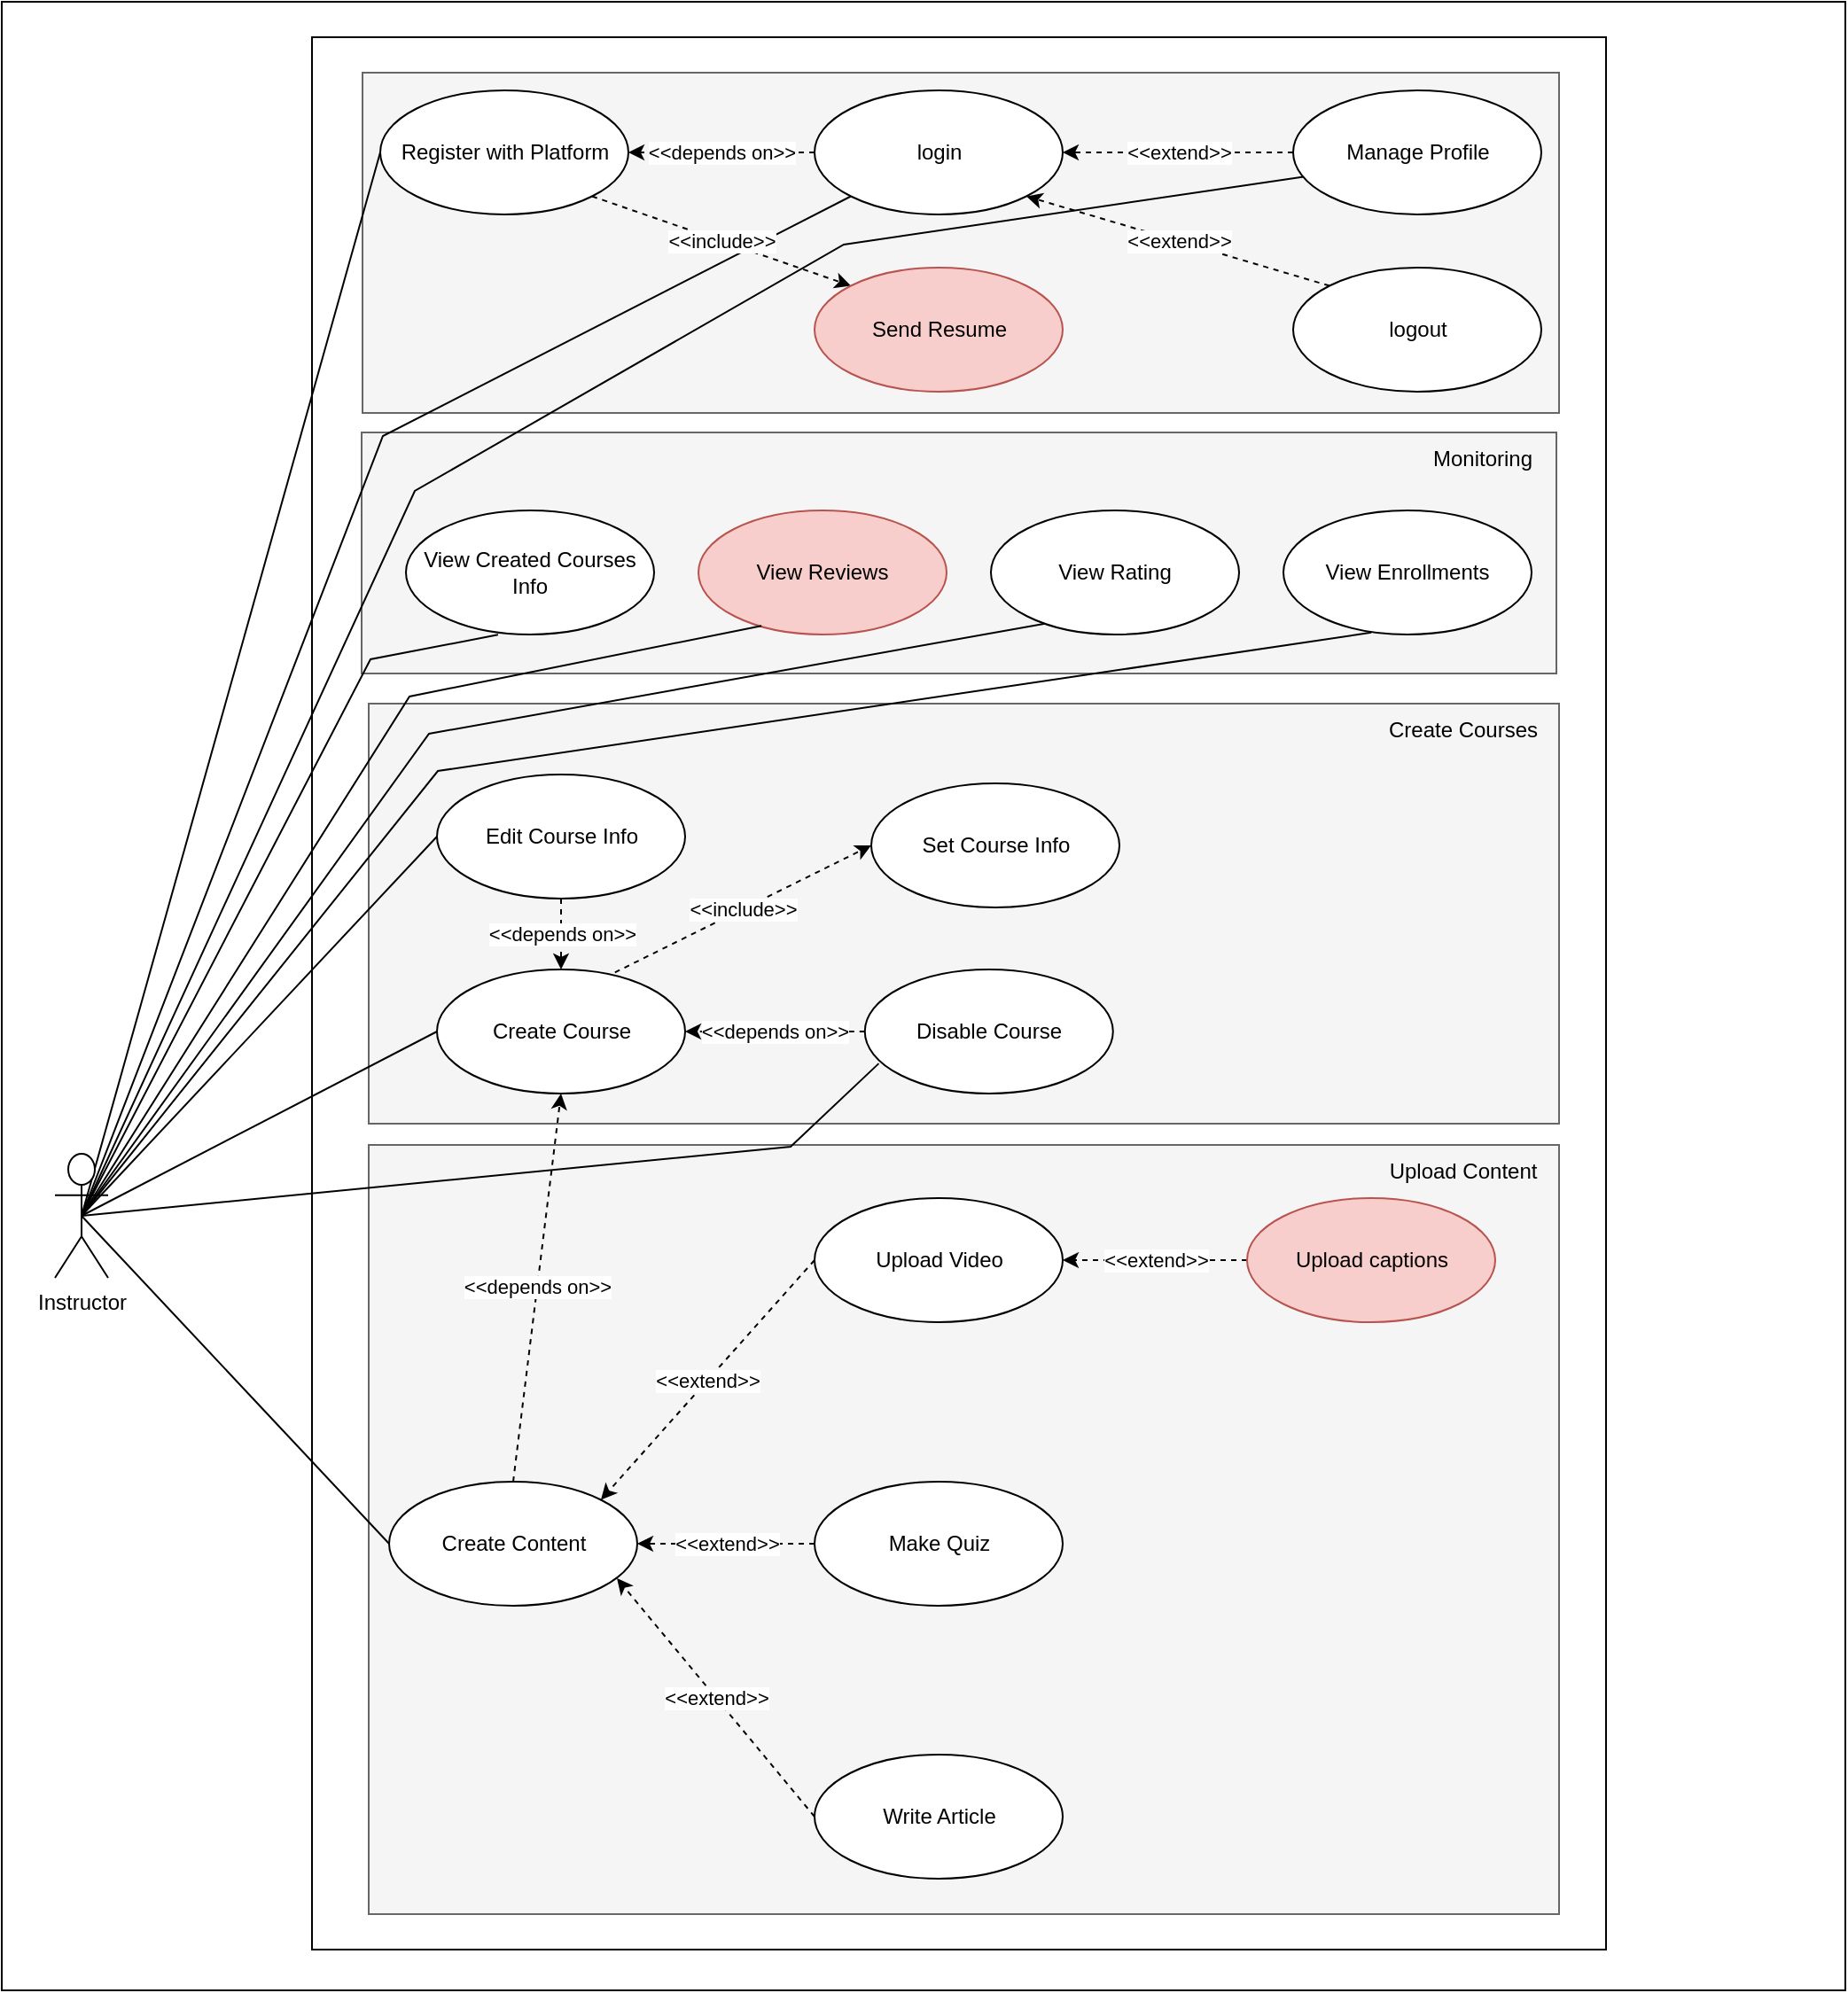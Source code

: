 <mxfile version="22.0.0" type="github">
  <diagram name="Page-1" id="Ath-aDZ8YuKglKGgoTV4">
    <mxGraphModel dx="-218" dy="-3914" grid="0" gridSize="10" guides="1" tooltips="1" connect="1" arrows="1" fold="1" page="1" pageScale="1" pageWidth="827" pageHeight="1169" math="0" shadow="0">
      <root>
        <mxCell id="0" />
        <mxCell id="1" parent="0" />
        <mxCell id="3T8ll0gjCyf6V18zdm9L-1" value="" style="rounded=0;whiteSpace=wrap;html=1;movable=1;resizable=1;rotatable=1;deletable=1;editable=1;locked=0;connectable=1;" parent="1" vertex="1">
          <mxGeometry x="2465" y="5333" width="1040" height="1122" as="geometry" />
        </mxCell>
        <mxCell id="3T8ll0gjCyf6V18zdm9L-2" value="" style="rounded=0;whiteSpace=wrap;html=1;movable=1;resizable=1;rotatable=1;deletable=1;editable=1;locked=0;connectable=1;" parent="1" vertex="1">
          <mxGeometry x="2640" y="5353" width="730" height="1079" as="geometry" />
        </mxCell>
        <mxCell id="3T8ll0gjCyf6V18zdm9L-5" value="" style="rounded=0;whiteSpace=wrap;html=1;fillColor=#f5f5f5;strokeColor=#666666;fontColor=#333333;" parent="1" vertex="1">
          <mxGeometry x="2668" y="5576" width="674" height="136" as="geometry" />
        </mxCell>
        <mxCell id="3T8ll0gjCyf6V18zdm9L-6" value="" style="rounded=0;whiteSpace=wrap;html=1;fillColor=#f5f5f5;strokeColor=#666666;fontColor=#333333;" parent="1" vertex="1">
          <mxGeometry x="2668.5" y="5373" width="675" height="192" as="geometry" />
        </mxCell>
        <mxCell id="3T8ll0gjCyf6V18zdm9L-9" style="rounded=0;orthogonalLoop=1;jettySize=auto;html=1;exitX=0.5;exitY=0.5;exitDx=0;exitDy=0;exitPerimeter=0;entryX=0;entryY=0.5;entryDx=0;entryDy=0;endArrow=none;endFill=0;" parent="1" source="3T8ll0gjCyf6V18zdm9L-19" target="3T8ll0gjCyf6V18zdm9L-25" edge="1">
          <mxGeometry relative="1" as="geometry" />
        </mxCell>
        <mxCell id="3T8ll0gjCyf6V18zdm9L-10" style="rounded=0;orthogonalLoop=1;jettySize=auto;html=1;exitX=0.5;exitY=0.5;exitDx=0;exitDy=0;exitPerimeter=0;entryX=0;entryY=1;entryDx=0;entryDy=0;endArrow=none;endFill=0;" parent="1" source="3T8ll0gjCyf6V18zdm9L-19" target="3T8ll0gjCyf6V18zdm9L-21" edge="1">
          <mxGeometry relative="1" as="geometry">
            <Array as="points">
              <mxPoint x="2680" y="5578" />
            </Array>
          </mxGeometry>
        </mxCell>
        <mxCell id="3T8ll0gjCyf6V18zdm9L-11" style="rounded=0;orthogonalLoop=1;jettySize=auto;html=1;exitX=0.5;exitY=0.5;exitDx=0;exitDy=0;exitPerimeter=0;entryX=0.371;entryY=1.002;entryDx=0;entryDy=0;endArrow=none;endFill=0;entryPerimeter=0;" parent="1" source="3T8ll0gjCyf6V18zdm9L-19" target="3T8ll0gjCyf6V18zdm9L-30" edge="1">
          <mxGeometry relative="1" as="geometry">
            <Array as="points">
              <mxPoint x="2673" y="5704" />
            </Array>
          </mxGeometry>
        </mxCell>
        <mxCell id="3T8ll0gjCyf6V18zdm9L-74" style="rounded=0;orthogonalLoop=1;jettySize=auto;html=1;exitX=0.5;exitY=0.5;exitDx=0;exitDy=0;exitPerimeter=0;entryX=0.042;entryY=0.696;entryDx=0;entryDy=0;entryPerimeter=0;endArrow=none;endFill=0;" parent="1" source="3T8ll0gjCyf6V18zdm9L-19" target="3T8ll0gjCyf6V18zdm9L-23" edge="1">
          <mxGeometry relative="1" as="geometry">
            <Array as="points">
              <mxPoint x="2698" y="5609" />
              <mxPoint x="2940" y="5470" />
            </Array>
          </mxGeometry>
        </mxCell>
        <mxCell id="3T8ll0gjCyf6V18zdm9L-19" value="Instructor" style="shape=umlActor;verticalLabelPosition=bottom;verticalAlign=top;html=1;outlineConnect=0;" parent="1" vertex="1">
          <mxGeometry x="2495" y="5983" width="30" height="70" as="geometry" />
        </mxCell>
        <mxCell id="3T8ll0gjCyf6V18zdm9L-20" value="&amp;lt;&amp;lt;depends on&amp;gt;&amp;gt;" style="rounded=0;orthogonalLoop=1;jettySize=auto;html=1;exitX=0;exitY=0.5;exitDx=0;exitDy=0;dashed=1;" parent="1" source="3T8ll0gjCyf6V18zdm9L-21" target="3T8ll0gjCyf6V18zdm9L-25" edge="1">
          <mxGeometry relative="1" as="geometry" />
        </mxCell>
        <mxCell id="3T8ll0gjCyf6V18zdm9L-21" value="login" style="ellipse;whiteSpace=wrap;html=1;" parent="1" vertex="1">
          <mxGeometry x="2923.5" y="5383" width="140" height="70" as="geometry" />
        </mxCell>
        <mxCell id="3T8ll0gjCyf6V18zdm9L-22" value="&amp;lt;&amp;lt;extend&amp;gt;&amp;gt;" style="edgeStyle=orthogonalEdgeStyle;rounded=0;orthogonalLoop=1;jettySize=auto;html=1;dashed=1;" parent="1" source="3T8ll0gjCyf6V18zdm9L-23" target="3T8ll0gjCyf6V18zdm9L-21" edge="1">
          <mxGeometry relative="1" as="geometry" />
        </mxCell>
        <mxCell id="3T8ll0gjCyf6V18zdm9L-23" value="Manage Profile" style="ellipse;whiteSpace=wrap;html=1;" parent="1" vertex="1">
          <mxGeometry x="3193.5" y="5383" width="140" height="70" as="geometry" />
        </mxCell>
        <mxCell id="3T8ll0gjCyf6V18zdm9L-24" value="&amp;lt;&amp;lt;include&amp;gt;&amp;gt;" style="rounded=0;orthogonalLoop=1;jettySize=auto;html=1;exitX=1;exitY=1;exitDx=0;exitDy=0;entryX=0;entryY=0;entryDx=0;entryDy=0;dashed=1;" parent="1" source="3T8ll0gjCyf6V18zdm9L-25" target="3T8ll0gjCyf6V18zdm9L-26" edge="1">
          <mxGeometry relative="1" as="geometry" />
        </mxCell>
        <mxCell id="3T8ll0gjCyf6V18zdm9L-25" value="Register with Platform" style="ellipse;whiteSpace=wrap;html=1;" parent="1" vertex="1">
          <mxGeometry x="2678.5" y="5383" width="140" height="70" as="geometry" />
        </mxCell>
        <mxCell id="3T8ll0gjCyf6V18zdm9L-26" value="&lt;span data-lucid-content=&quot;{&amp;quot;t&amp;quot;:&amp;quot;Send Resume to Acadamic Manager&amp;quot;,&amp;quot;m&amp;quot;:[]}&quot; data-lucid-type=&quot;application/vnd.lucid.text&quot;&gt;&lt;span&gt;Send Resume&lt;/span&gt;&lt;/span&gt;" style="ellipse;whiteSpace=wrap;html=1;fillColor=#f8cecc;strokeColor=#b85450;" parent="1" vertex="1">
          <mxGeometry x="2923.5" y="5483" width="140" height="70" as="geometry" />
        </mxCell>
        <mxCell id="3T8ll0gjCyf6V18zdm9L-27" value="&amp;lt;&amp;lt;extend&amp;gt;&amp;gt;" style="rounded=0;orthogonalLoop=1;jettySize=auto;html=1;exitX=0;exitY=0;exitDx=0;exitDy=0;entryX=1;entryY=1;entryDx=0;entryDy=0;dashed=1;" parent="1" source="3T8ll0gjCyf6V18zdm9L-28" target="3T8ll0gjCyf6V18zdm9L-21" edge="1">
          <mxGeometry relative="1" as="geometry" />
        </mxCell>
        <mxCell id="3T8ll0gjCyf6V18zdm9L-28" value="logout" style="ellipse;whiteSpace=wrap;html=1;" parent="1" vertex="1">
          <mxGeometry x="3193.5" y="5483" width="140" height="70" as="geometry" />
        </mxCell>
        <mxCell id="3T8ll0gjCyf6V18zdm9L-29" value="Monitoring" style="text;html=1;align=center;verticalAlign=middle;resizable=0;points=[];autosize=1;strokeColor=none;fillColor=none;" parent="1" vertex="1">
          <mxGeometry x="3260" y="5576" width="80" height="30" as="geometry" />
        </mxCell>
        <mxCell id="3T8ll0gjCyf6V18zdm9L-30" value="View Created Courses Info" style="ellipse;whiteSpace=wrap;html=1;" parent="1" vertex="1">
          <mxGeometry x="2693" y="5620" width="140" height="70" as="geometry" />
        </mxCell>
        <mxCell id="3T8ll0gjCyf6V18zdm9L-31" value="View Reviews" style="ellipse;whiteSpace=wrap;html=1;fillColor=#f8cecc;strokeColor=#b85450;" parent="1" vertex="1">
          <mxGeometry x="2858" y="5620" width="140" height="70" as="geometry" />
        </mxCell>
        <mxCell id="3T8ll0gjCyf6V18zdm9L-32" value="View Rating" style="ellipse;whiteSpace=wrap;html=1;" parent="1" vertex="1">
          <mxGeometry x="3023" y="5620" width="140" height="70" as="geometry" />
        </mxCell>
        <mxCell id="3T8ll0gjCyf6V18zdm9L-34" value="View Enrollments" style="ellipse;whiteSpace=wrap;html=1;" parent="1" vertex="1">
          <mxGeometry x="3188" y="5620" width="140" height="70" as="geometry" />
        </mxCell>
        <mxCell id="eY1WQo2ULhyhx-jVLPHs-24" value="" style="rounded=0;whiteSpace=wrap;html=1;fillColor=#f5f5f5;strokeColor=#666666;fontColor=#333333;" parent="1" vertex="1">
          <mxGeometry x="2672" y="5729" width="671.5" height="237" as="geometry" />
        </mxCell>
        <mxCell id="eY1WQo2ULhyhx-jVLPHs-25" value="Create Courses" style="text;html=1;align=center;verticalAlign=middle;resizable=0;points=[];autosize=1;strokeColor=none;fillColor=none;" parent="1" vertex="1">
          <mxGeometry x="3233.5" y="5729" width="110" height="30" as="geometry" />
        </mxCell>
        <mxCell id="eY1WQo2ULhyhx-jVLPHs-38" value="&amp;lt;&amp;lt;include&amp;gt;&amp;gt;" style="rounded=0;orthogonalLoop=1;jettySize=auto;html=1;exitX=0.717;exitY=0.024;exitDx=0;exitDy=0;entryX=0;entryY=0.5;entryDx=0;entryDy=0;dashed=1;exitPerimeter=0;" parent="1" source="eY1WQo2ULhyhx-jVLPHs-36" target="eY1WQo2ULhyhx-jVLPHs-27" edge="1">
          <mxGeometry relative="1" as="geometry" />
        </mxCell>
        <mxCell id="eY1WQo2ULhyhx-jVLPHs-39" value="&amp;lt;&amp;lt;depends on&amp;gt;&amp;gt;" style="rounded=0;orthogonalLoop=1;jettySize=auto;html=1;exitX=0;exitY=0.5;exitDx=0;exitDy=0;entryX=1;entryY=0.5;entryDx=0;entryDy=0;dashed=1;" parent="1" source="eY1WQo2ULhyhx-jVLPHs-33" target="eY1WQo2ULhyhx-jVLPHs-36" edge="1">
          <mxGeometry relative="1" as="geometry" />
        </mxCell>
        <mxCell id="eY1WQo2ULhyhx-jVLPHs-27" value="Set Course Info" style="ellipse;whiteSpace=wrap;html=1;" parent="1" vertex="1">
          <mxGeometry x="2955.5" y="5774" width="140" height="70" as="geometry" />
        </mxCell>
        <mxCell id="eY1WQo2ULhyhx-jVLPHs-30" value="Edit Course Info" style="ellipse;whiteSpace=wrap;html=1;" parent="1" vertex="1">
          <mxGeometry x="2710.5" y="5769" width="140" height="70" as="geometry" />
        </mxCell>
        <mxCell id="eY1WQo2ULhyhx-jVLPHs-36" value="Create Course" style="ellipse;whiteSpace=wrap;html=1;" parent="1" vertex="1">
          <mxGeometry x="2710.5" y="5879" width="140" height="70" as="geometry" />
        </mxCell>
        <mxCell id="eY1WQo2ULhyhx-jVLPHs-33" value="Disable Course" style="ellipse;whiteSpace=wrap;html=1;" parent="1" vertex="1">
          <mxGeometry x="2951.88" y="5879" width="140" height="70" as="geometry" />
        </mxCell>
        <mxCell id="eY1WQo2ULhyhx-jVLPHs-2" value="" style="rounded=0;whiteSpace=wrap;html=1;fillColor=#f5f5f5;strokeColor=#666666;fontColor=#333333;fontStyle=1" parent="1" vertex="1">
          <mxGeometry x="2672" y="5978" width="671.5" height="434" as="geometry" />
        </mxCell>
        <mxCell id="eY1WQo2ULhyhx-jVLPHs-3" value="Upload Content" style="text;html=1;align=center;verticalAlign=middle;resizable=0;points=[];autosize=1;strokeColor=none;fillColor=none;" parent="1" vertex="1">
          <mxGeometry x="3233.5" y="5978" width="110" height="30" as="geometry" />
        </mxCell>
        <mxCell id="eY1WQo2ULhyhx-jVLPHs-20" value="&amp;lt;&amp;lt;extend&amp;gt;&amp;gt;" style="rounded=0;orthogonalLoop=1;jettySize=auto;html=1;exitX=0;exitY=0.5;exitDx=0;exitDy=0;entryX=1;entryY=0.5;entryDx=0;entryDy=0;dashed=1;" parent="1" source="eY1WQo2ULhyhx-jVLPHs-9" target="eY1WQo2ULhyhx-jVLPHs-12" edge="1">
          <mxGeometry relative="1" as="geometry" />
        </mxCell>
        <mxCell id="eY1WQo2ULhyhx-jVLPHs-21" value="&amp;lt;&amp;lt;extend&amp;gt;&amp;gt;" style="rounded=0;orthogonalLoop=1;jettySize=auto;html=1;exitX=0;exitY=0.5;exitDx=0;exitDy=0;entryX=0.918;entryY=0.779;entryDx=0;entryDy=0;entryPerimeter=0;dashed=1;" parent="1" source="eY1WQo2ULhyhx-jVLPHs-6" target="eY1WQo2ULhyhx-jVLPHs-18" edge="1">
          <mxGeometry relative="1" as="geometry" />
        </mxCell>
        <mxCell id="eY1WQo2ULhyhx-jVLPHs-22" value="&amp;lt;&amp;lt;extend&amp;gt;&amp;gt;" style="rounded=0;orthogonalLoop=1;jettySize=auto;html=1;exitX=0;exitY=0.5;exitDx=0;exitDy=0;entryX=1;entryY=0;entryDx=0;entryDy=0;dashed=1;" parent="1" source="eY1WQo2ULhyhx-jVLPHs-12" target="eY1WQo2ULhyhx-jVLPHs-18" edge="1">
          <mxGeometry relative="1" as="geometry" />
        </mxCell>
        <mxCell id="eY1WQo2ULhyhx-jVLPHs-23" value="&amp;lt;&amp;lt;extend&amp;gt;&amp;gt;" style="rounded=0;orthogonalLoop=1;jettySize=auto;html=1;entryX=1;entryY=0.5;entryDx=0;entryDy=0;dashed=1;" parent="1" source="eY1WQo2ULhyhx-jVLPHs-15" target="eY1WQo2ULhyhx-jVLPHs-18" edge="1">
          <mxGeometry relative="1" as="geometry" />
        </mxCell>
        <mxCell id="eY1WQo2ULhyhx-jVLPHs-9" value="Upload captions" style="ellipse;whiteSpace=wrap;html=1;fillColor=#f8cecc;strokeColor=#b85450;" parent="1" vertex="1">
          <mxGeometry x="3167.5" y="6008" width="140" height="70" as="geometry" />
        </mxCell>
        <mxCell id="eY1WQo2ULhyhx-jVLPHs-12" value="Upload Video" style="ellipse;whiteSpace=wrap;html=1;" parent="1" vertex="1">
          <mxGeometry x="2923.5" y="6008" width="140" height="70" as="geometry" />
        </mxCell>
        <mxCell id="eY1WQo2ULhyhx-jVLPHs-18" value="Create Content" style="ellipse;whiteSpace=wrap;html=1;" parent="1" vertex="1">
          <mxGeometry x="2683.5" y="6168" width="140" height="70" as="geometry" />
        </mxCell>
        <mxCell id="eY1WQo2ULhyhx-jVLPHs-15" value="Make Quiz" style="ellipse;whiteSpace=wrap;html=1;" parent="1" vertex="1">
          <mxGeometry x="2923.5" y="6168" width="140" height="70" as="geometry" />
        </mxCell>
        <mxCell id="eY1WQo2ULhyhx-jVLPHs-6" value="Write Article" style="ellipse;whiteSpace=wrap;html=1;" parent="1" vertex="1">
          <mxGeometry x="2923.5" y="6322" width="140" height="70" as="geometry" />
        </mxCell>
        <mxCell id="eY1WQo2ULhyhx-jVLPHs-40" value="&amp;lt;&amp;lt;depends on&amp;gt;&amp;gt;" style="rounded=0;orthogonalLoop=1;jettySize=auto;html=1;exitX=0.5;exitY=0;exitDx=0;exitDy=0;entryX=0.5;entryY=1;entryDx=0;entryDy=0;dashed=1;" parent="1" source="eY1WQo2ULhyhx-jVLPHs-18" target="eY1WQo2ULhyhx-jVLPHs-36" edge="1">
          <mxGeometry relative="1" as="geometry" />
        </mxCell>
        <mxCell id="eY1WQo2ULhyhx-jVLPHs-41" style="rounded=0;orthogonalLoop=1;jettySize=auto;html=1;exitX=0.5;exitY=0.5;exitDx=0;exitDy=0;exitPerimeter=0;entryX=0;entryY=0.5;entryDx=0;entryDy=0;endArrow=none;endFill=0;" parent="1" source="3T8ll0gjCyf6V18zdm9L-19" target="eY1WQo2ULhyhx-jVLPHs-30" edge="1">
          <mxGeometry relative="1" as="geometry" />
        </mxCell>
        <mxCell id="eY1WQo2ULhyhx-jVLPHs-42" style="rounded=0;orthogonalLoop=1;jettySize=auto;html=1;exitX=0.5;exitY=0.5;exitDx=0;exitDy=0;exitPerimeter=0;entryX=0;entryY=0.5;entryDx=0;entryDy=0;endArrow=none;endFill=0;" parent="1" source="3T8ll0gjCyf6V18zdm9L-19" target="eY1WQo2ULhyhx-jVLPHs-36" edge="1">
          <mxGeometry relative="1" as="geometry" />
        </mxCell>
        <mxCell id="eY1WQo2ULhyhx-jVLPHs-43" style="rounded=0;orthogonalLoop=1;jettySize=auto;html=1;exitX=0.5;exitY=0.5;exitDx=0;exitDy=0;exitPerimeter=0;entryX=0.056;entryY=0.758;entryDx=0;entryDy=0;endArrow=none;endFill=0;entryPerimeter=0;" parent="1" source="3T8ll0gjCyf6V18zdm9L-19" target="eY1WQo2ULhyhx-jVLPHs-33" edge="1">
          <mxGeometry relative="1" as="geometry">
            <Array as="points">
              <mxPoint x="2910" y="5979" />
            </Array>
          </mxGeometry>
        </mxCell>
        <mxCell id="eY1WQo2ULhyhx-jVLPHs-44" style="rounded=0;orthogonalLoop=1;jettySize=auto;html=1;exitX=0.5;exitY=0.5;exitDx=0;exitDy=0;exitPerimeter=0;entryX=0;entryY=0.5;entryDx=0;entryDy=0;endArrow=none;endFill=0;" parent="1" source="3T8ll0gjCyf6V18zdm9L-19" target="eY1WQo2ULhyhx-jVLPHs-18" edge="1">
          <mxGeometry relative="1" as="geometry" />
        </mxCell>
        <mxCell id="3T8ll0gjCyf6V18zdm9L-12" style="rounded=0;orthogonalLoop=1;jettySize=auto;html=1;exitX=0.5;exitY=0.5;exitDx=0;exitDy=0;exitPerimeter=0;entryX=0.254;entryY=0.93;entryDx=0;entryDy=0;endArrow=none;endFill=0;entryPerimeter=0;" parent="1" source="3T8ll0gjCyf6V18zdm9L-19" target="3T8ll0gjCyf6V18zdm9L-31" edge="1">
          <mxGeometry relative="1" as="geometry">
            <Array as="points">
              <mxPoint x="2695" y="5725" />
            </Array>
          </mxGeometry>
        </mxCell>
        <mxCell id="3T8ll0gjCyf6V18zdm9L-13" style="rounded=0;orthogonalLoop=1;jettySize=auto;html=1;exitX=0.5;exitY=0.5;exitDx=0;exitDy=0;exitPerimeter=0;entryX=0.218;entryY=0.912;entryDx=0;entryDy=0;endArrow=none;endFill=0;entryPerimeter=0;" parent="1" source="3T8ll0gjCyf6V18zdm9L-19" target="3T8ll0gjCyf6V18zdm9L-32" edge="1">
          <mxGeometry relative="1" as="geometry">
            <Array as="points">
              <mxPoint x="2706" y="5746" />
            </Array>
          </mxGeometry>
        </mxCell>
        <mxCell id="3T8ll0gjCyf6V18zdm9L-15" style="rounded=0;orthogonalLoop=1;jettySize=auto;html=1;exitX=0.5;exitY=0.5;exitDx=0;exitDy=0;exitPerimeter=0;entryX=0.354;entryY=0.984;entryDx=0;entryDy=0;endArrow=none;endFill=0;entryPerimeter=0;" parent="1" source="3T8ll0gjCyf6V18zdm9L-19" target="3T8ll0gjCyf6V18zdm9L-34" edge="1">
          <mxGeometry relative="1" as="geometry">
            <Array as="points">
              <mxPoint x="2711" y="5767" />
            </Array>
          </mxGeometry>
        </mxCell>
        <mxCell id="YyKw2C9CILPDljchA-ME-3" value="&amp;lt;&amp;lt;depends on&amp;gt;&amp;gt;" style="edgeStyle=orthogonalEdgeStyle;rounded=0;orthogonalLoop=1;jettySize=auto;html=1;exitX=0.5;exitY=1;exitDx=0;exitDy=0;entryX=0.5;entryY=0;entryDx=0;entryDy=0;dashed=1;" edge="1" parent="1" source="eY1WQo2ULhyhx-jVLPHs-30" target="eY1WQo2ULhyhx-jVLPHs-36">
          <mxGeometry relative="1" as="geometry" />
        </mxCell>
      </root>
    </mxGraphModel>
  </diagram>
</mxfile>

